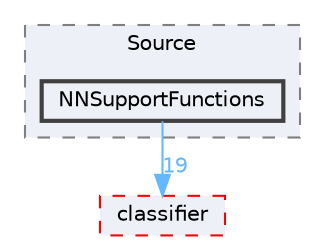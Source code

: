 digraph "Face_Access_inferencing/src/edge-impulse-sdk/CMSIS/NN/Source/NNSupportFunctions"
{
 // LATEX_PDF_SIZE
  bgcolor="transparent";
  edge [fontname=Helvetica,fontsize=10,labelfontname=Helvetica,labelfontsize=10];
  node [fontname=Helvetica,fontsize=10,shape=box,height=0.2,width=0.4];
  compound=true
  subgraph clusterdir_9eb74fd60140a783a426b4fdae9534ae {
    graph [ bgcolor="#edf0f7", pencolor="grey50", label="Source", fontname=Helvetica,fontsize=10 style="filled,dashed", URL="dir_9eb74fd60140a783a426b4fdae9534ae.html",tooltip=""]
  dir_02bbf158324a710d351280d4ff697b17 [label="NNSupportFunctions", fillcolor="#edf0f7", color="grey25", style="filled,bold", URL="dir_02bbf158324a710d351280d4ff697b17.html",tooltip=""];
  }
  dir_23fbe5a3fb0933f31748c7066d658296 [label="classifier", fillcolor="#edf0f7", color="red", style="filled,dashed", URL="dir_23fbe5a3fb0933f31748c7066d658296.html",tooltip=""];
  dir_02bbf158324a710d351280d4ff697b17->dir_23fbe5a3fb0933f31748c7066d658296 [headlabel="19", labeldistance=1.5 headhref="dir_000220_000048.html" href="dir_000220_000048.html" color="steelblue1" fontcolor="steelblue1"];
}
